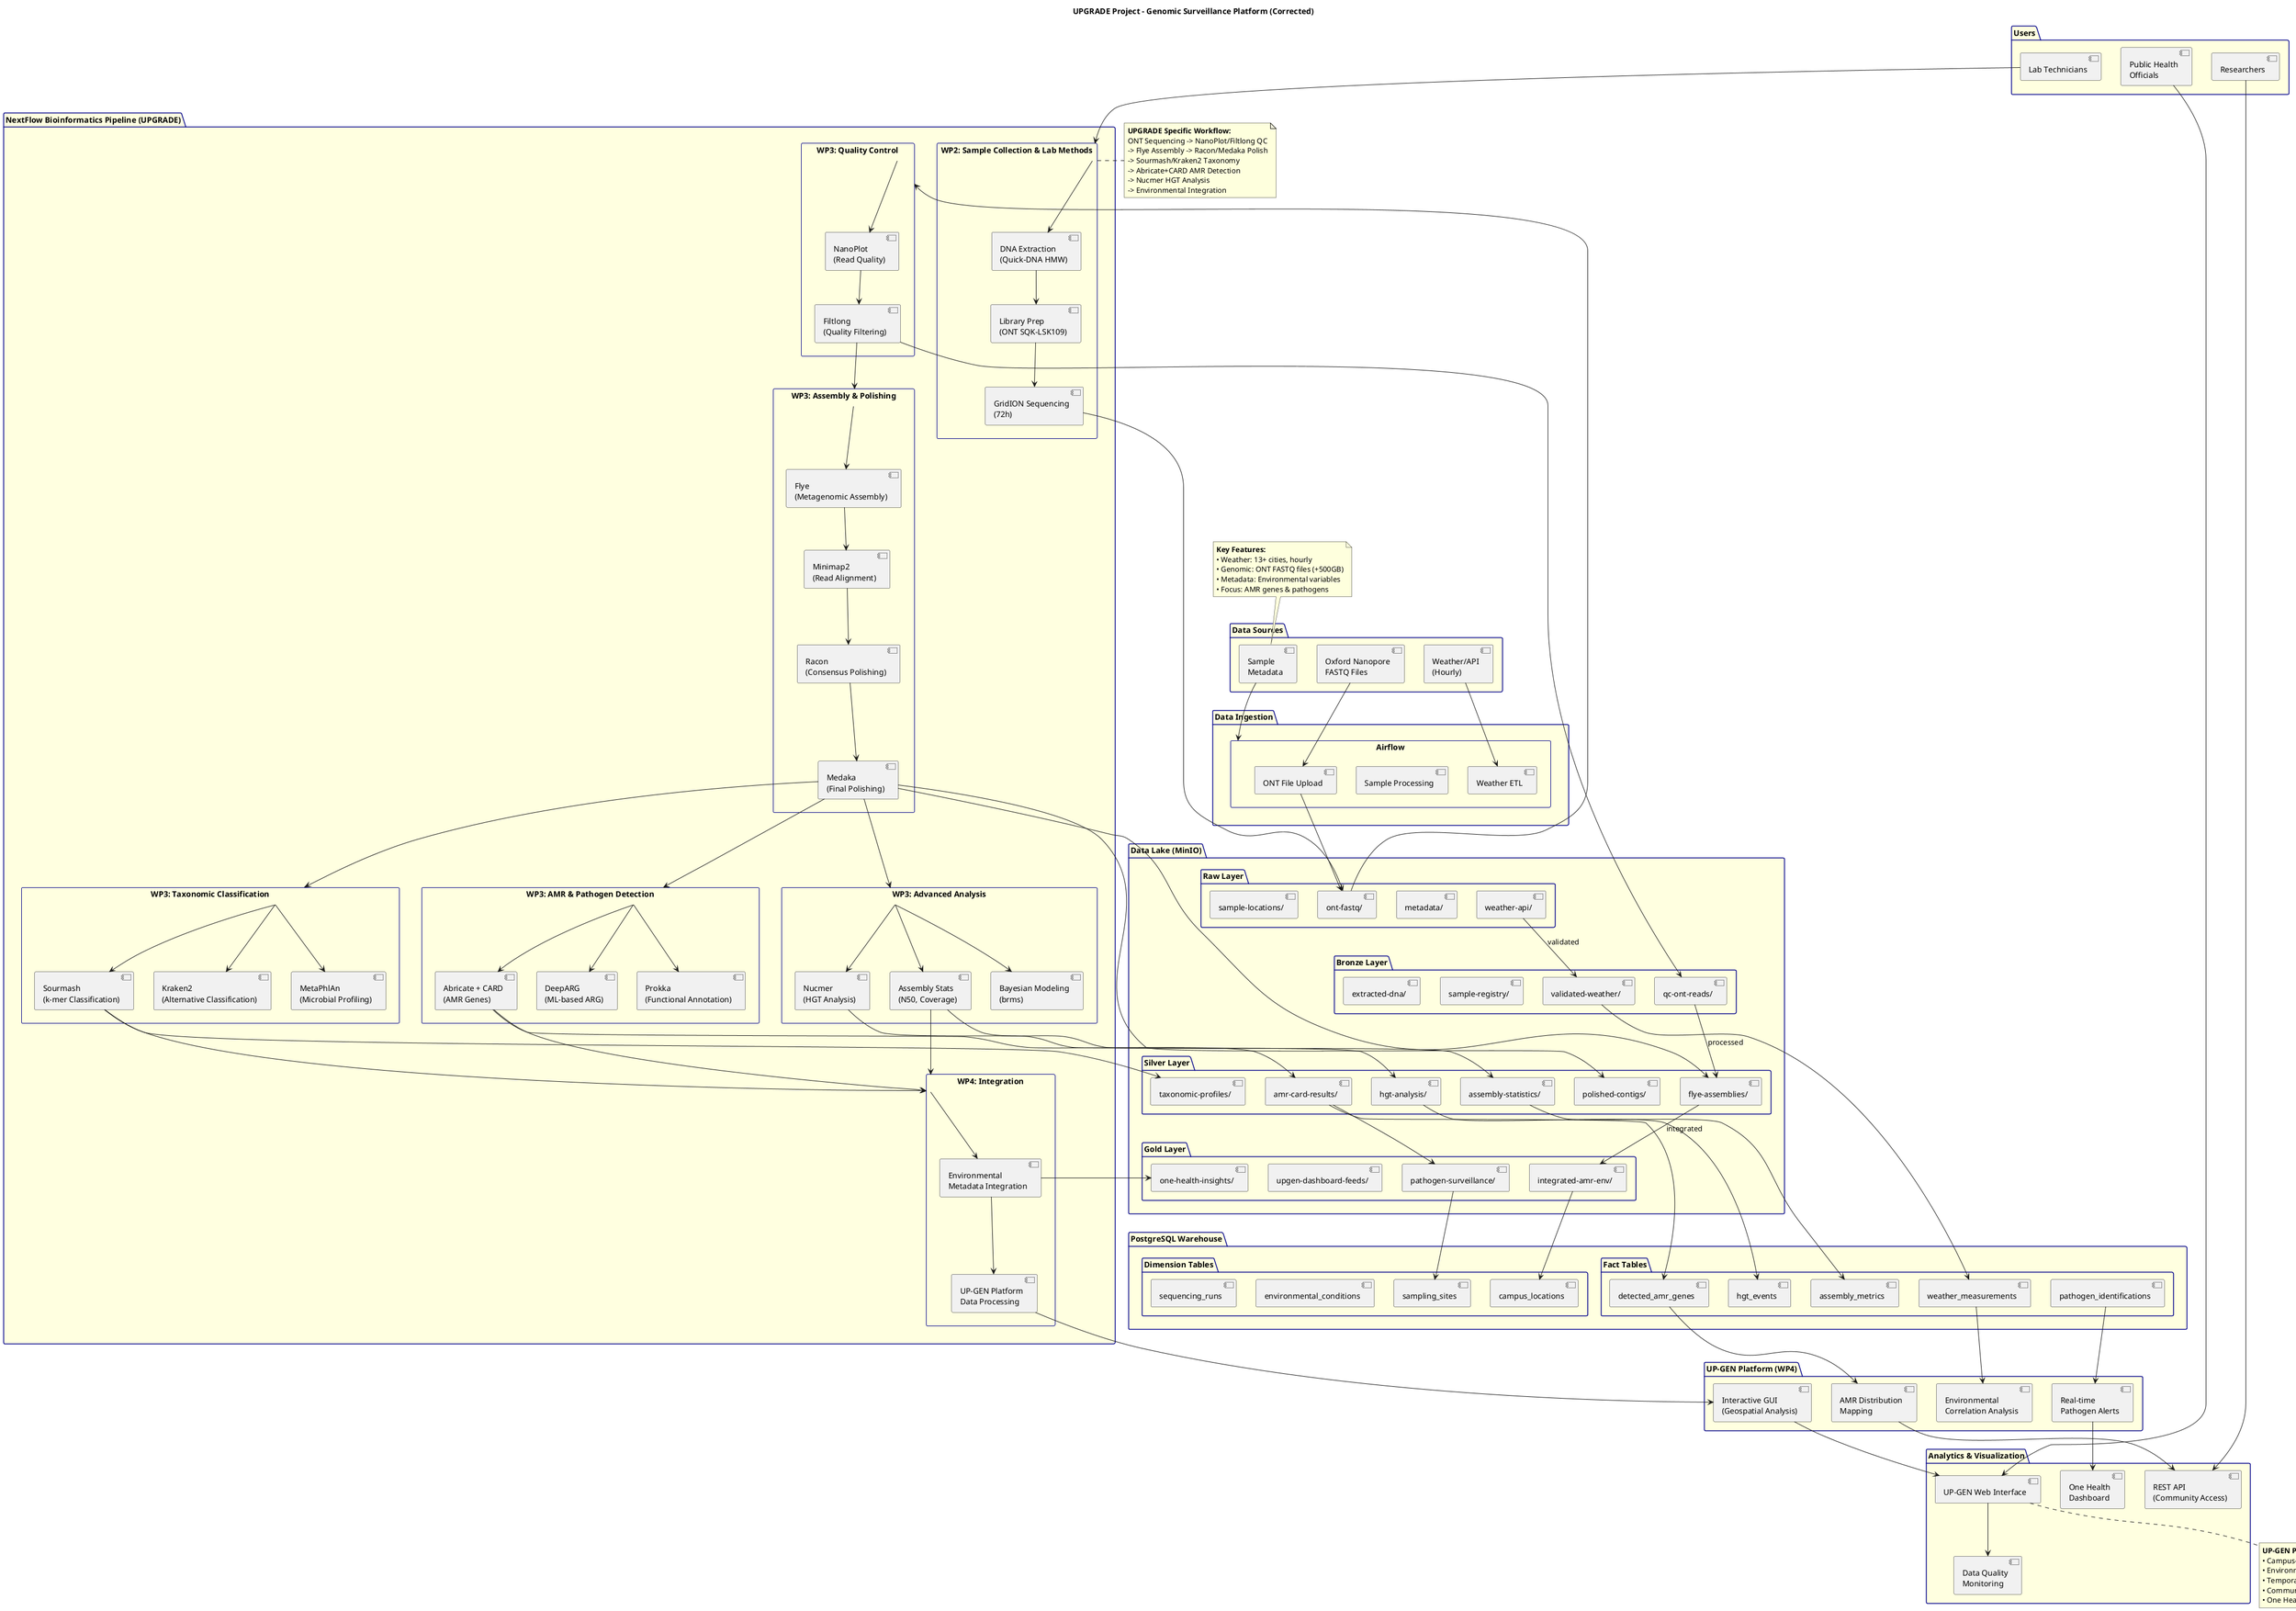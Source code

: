 @startuml UPGRADE_Corrected_Architecture

skinparam rectangle {
    BackgroundColor lightblue
    BorderColor black
}

skinparam package {
    BackgroundColor lightyellow
    BorderColor darkblue
}

title UPGRADE Project - Genomic Surveillance Platform (Corrected)

package "Data Sources" {
    [Sample\nMetadata] as sample_meta
    [Weather/API\n(Hourly)] as weather_api
    [Oxford Nanopore\nFASTQ Files] as ont_files
}

note top of sample_meta
**Key Features:**
• Weather: 13+ cities, hourly
• Genomic: ONT FASTQ files (+500GB)
• Metadata: Environmental variables
• Focus: AMR genes & pathogens
end note

package "Users" {
    [Lab Technicians] as lab_tech
    [Public Health\nOfficials] as pub_health
    [Researchers] as researchers
}

package "Data Ingestion" {
    rectangle "Airflow" as airflow {
        [Weather ETL] as weather_etl
        [Sample Processing] as sample_proc
        [ONT File Upload] as file_upload
    }
}

package "NextFlow Bioinformatics Pipeline (UPGRADE)" {
    rectangle "WP2: Sample Collection & Lab Methods" as wp2 {
        [DNA Extraction\n(Quick-DNA HMW)] as dna_extract
        [Library Prep\n(ONT SQK-LSK109)] as lib_prep
        [GridION Sequencing\n(72h)] as sequencing
    }
    
    rectangle "WP3: Quality Control" as qc_wp {
        [NanoPlot\n(Read Quality)] as nanoplot
        [Filtlong\n(Quality Filtering)] as filtlong
    }
    
    rectangle "WP3: Assembly & Polishing" as assembly_wp {
        [Flye\n(Metagenomic Assembly)] as flye
        [Minimap2\n(Read Alignment)] as minimap2
        [Racon\n(Consensus Polishing)] as racon
        [Medaka\n(Final Polishing)] as medaka
    }
    
    rectangle "WP3: Taxonomic Classification" as taxonomy_wp {
        [Sourmash\n(k-mer Classification)] as sourmash
        [Kraken2\n(Alternative Classification)] as kraken2
        [MetaPhlAn\n(Microbial Profiling)] as metaphlan
    }
    
    rectangle "WP3: AMR & Pathogen Detection" as detection_wp {
        [Abricate + CARD\n(AMR Genes)] as abricate_card
        [DeepARG\n(ML-based ARG)] as deeparg
        [Prokka\n(Functional Annotation)] as prokka
    }
    
    rectangle "WP3: Advanced Analysis" as advanced_wp {
        [Nucmer\n(HGT Analysis)] as nucmer
        [Assembly Stats\n(N50, Coverage)] as assembly_stats
        [Bayesian Modeling\n(brms)] as bayesian
    }
    
    rectangle "WP4: Integration" as integration_wp {
        [Environmental\nMetadata Integration] as env_integration
        [UP-GEN Platform\nData Processing] as upgen_processing
    }
}

note right of wp2
**UPGRADE Specific Workflow:**
ONT Sequencing -> NanoPlot/Filtlong QC
-> Flye Assembly -> Racon/Medaka Polish
-> Sourmash/Kraken2 Taxonomy
-> Abricate+CARD AMR Detection
-> Nucmer HGT Analysis
-> Environmental Integration
end note

package "Data Lake (MinIO)" {
    package "Raw Layer" {
        [weather-api/] as weather_raw
        [metadata/] as meta_raw
        [ont-fastq/] as ont_raw
        [sample-locations/] as locations_raw
    }
    
    package "Bronze Layer" {
        [qc-ont-reads/] as qc_ont
        [validated-weather/] as validated_weather
        [sample-registry/] as sample_registry
        [extracted-dna/] as dna_registry
    }
    
    package "Silver Layer" {
        [flye-assemblies/] as assemblies
        [polished-contigs/] as polished
        [taxonomic-profiles/] as taxonomy_profiles
        [amr-card-results/] as amr_results
        [hgt-analysis/] as hgt_results
        [assembly-statistics/] as assembly_stats_data
    }
    
    package "Gold Layer" {
        [integrated-amr-env/] as integrated_amr
        [pathogen-surveillance/] as pathogen_surveillance
        [upgen-dashboard-feeds/] as upgen_dashboard
        [one-health-insights/] as one_health
    }
}

package "PostgreSQL Warehouse" {
    package "Dimension Tables" {
        [campus_locations] as locations
        [sampling_sites] as sites
        [environmental_conditions] as env_conditions
        [sequencing_runs] as seq_runs
    }
    
    package "Fact Tables" {
        [weather_measurements] as weather_facts
        [detected_amr_genes] as amr_facts
        [pathogen_identifications] as pathogen_facts
        [assembly_metrics] as assembly_facts
        [hgt_events] as hgt_facts
    }
}

package "UP-GEN Platform (WP4)" {
    [Interactive GUI\n(Geospatial Analysis)] as upgen_gui
    [AMR Distribution\nMapping] as amr_mapping
    [Environmental\nCorrelation Analysis] as env_correlation
    [Real-time\nPathogen Alerts] as pathogen_alerts
}

package "Analytics & Visualization" {
    [UP-GEN Web Interface] as upgen_web
    [REST API\n(Community Access)] as rest_api
    [Data Quality\nMonitoring] as dq_monitor
    [One Health\nDashboard] as one_health_dash
}

note bottom of upgen_web
**UP-GEN Platform Features:**
• Campus-specific AMR tracking
• Environmental factor correlations
• Temporal pathogen patterns
• Community data sharing
• One Health integration
end note

' Data Sources to Ingestion
sample_meta --> airflow
weather_api --> weather_etl
ont_files --> file_upload

' Users to System
lab_tech --> wp2
pub_health --> upgen_web
researchers --> rest_api

' Lab workflow
file_upload --> ont_raw
wp2 --> dna_extract
dna_extract --> lib_prep
lib_prep --> sequencing
sequencing --> ont_raw

' Pipeline Flow - WP3 Bioinformatics
ont_raw --> qc_wp
qc_wp --> nanoplot
nanoplot --> filtlong
filtlong --> assembly_wp
assembly_wp --> flye
flye --> minimap2
minimap2 --> racon
racon --> medaka

' Analysis branches
medaka --> taxonomy_wp
medaka --> detection_wp
medaka --> advanced_wp

taxonomy_wp --> sourmash
taxonomy_wp --> kraken2
taxonomy_wp --> metaphlan

detection_wp --> abricate_card
detection_wp --> deeparg
detection_wp --> prokka

advanced_wp --> nucmer
advanced_wp --> assembly_stats
advanced_wp --> bayesian

' Integration - WP4
sourmash --> integration_wp
abricate_card --> integration_wp
assembly_stats --> integration_wp
integration_wp --> env_integration
env_integration --> upgen_processing

' Pipeline to Data Lake
filtlong --> qc_ont
medaka --> assemblies
medaka --> polished
sourmash --> taxonomy_profiles
abricate_card --> amr_results
nucmer --> hgt_results
assembly_stats --> assembly_stats_data

' Data Lake Flow
weather_raw --> validated_weather : "validated"
qc_ont --> assemblies : "processed"
assemblies --> integrated_amr : "integrated"
amr_results --> pathogen_surveillance
env_integration --> one_health

' Warehouse Integration
integrated_amr --> locations
pathogen_surveillance --> sites
amr_results --> amr_facts
hgt_results --> hgt_facts
assembly_stats_data --> assembly_facts
validated_weather --> weather_facts

' UP-GEN Platform
upgen_processing --> upgen_gui
amr_facts --> amr_mapping
weather_facts --> env_correlation
pathogen_facts --> pathogen_alerts

' Analytics
upgen_gui --> upgen_web
amr_mapping --> rest_api
pathogen_alerts --> one_health_dash
upgen_web --> dq_monitor

@enduml